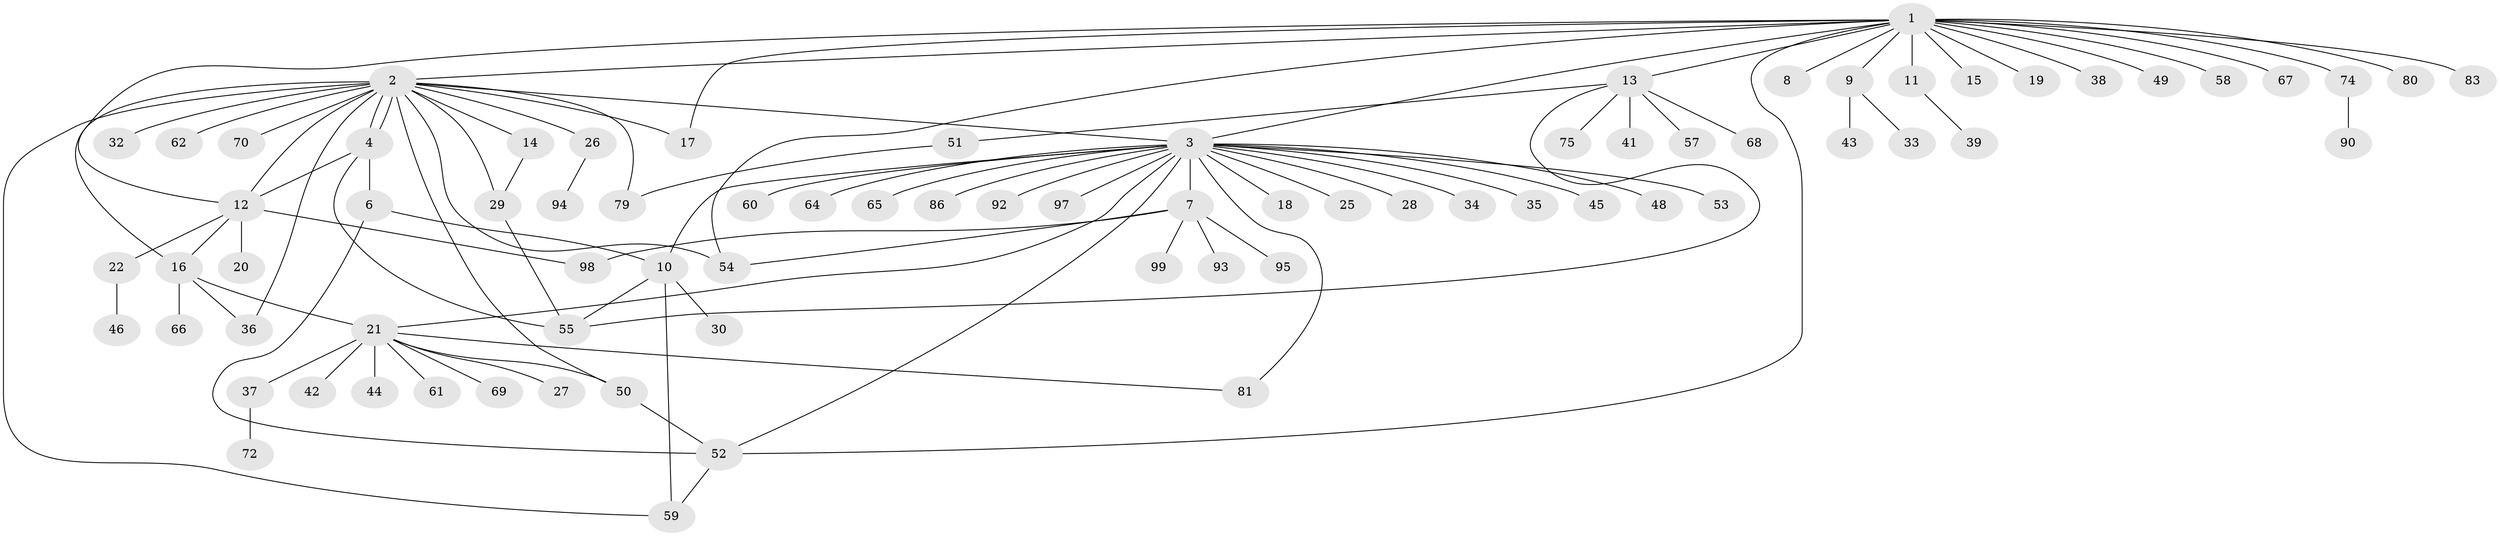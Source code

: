 // original degree distribution, {19: 0.01, 18: 0.01, 9: 0.02, 6: 0.02, 14: 0.01, 3: 0.13, 1: 0.55, 5: 0.02, 8: 0.01, 2: 0.2, 11: 0.01, 4: 0.01}
// Generated by graph-tools (version 1.1) at 2025/11/02/21/25 10:11:08]
// undirected, 78 vertices, 101 edges
graph export_dot {
graph [start="1"]
  node [color=gray90,style=filled];
  1 [super="+40"];
  2 [super="+76"];
  3 [super="+5"];
  4 [super="+88"];
  6 [super="+82"];
  7 [super="+77"];
  8;
  9;
  10 [super="+31"];
  11 [super="+73"];
  12 [super="+96"];
  13 [super="+47"];
  14 [super="+24"];
  15;
  16 [super="+23"];
  17;
  18;
  19;
  20;
  21 [super="+91"];
  22;
  25;
  26 [super="+85"];
  27;
  28;
  29 [super="+84"];
  30;
  32;
  33 [super="+63"];
  34;
  35;
  36;
  37 [super="+78"];
  38;
  39;
  41 [super="+56"];
  42;
  43;
  44;
  45;
  46;
  48;
  49;
  50;
  51;
  52 [super="+89"];
  53;
  54;
  55 [super="+71"];
  57;
  58;
  59;
  60;
  61;
  62;
  64;
  65;
  66;
  67;
  68;
  69;
  70;
  72;
  74;
  75;
  79;
  80;
  81;
  83;
  86 [super="+87"];
  90;
  92;
  93;
  94;
  95 [super="+100"];
  97;
  98;
  99;
  1 -- 2;
  1 -- 8;
  1 -- 9;
  1 -- 11;
  1 -- 12;
  1 -- 13;
  1 -- 15;
  1 -- 19;
  1 -- 38;
  1 -- 49;
  1 -- 52;
  1 -- 54;
  1 -- 58;
  1 -- 67;
  1 -- 74;
  1 -- 80;
  1 -- 83;
  1 -- 3;
  1 -- 17;
  2 -- 3;
  2 -- 4;
  2 -- 4;
  2 -- 12;
  2 -- 14;
  2 -- 17;
  2 -- 26;
  2 -- 29;
  2 -- 32;
  2 -- 36;
  2 -- 50;
  2 -- 54;
  2 -- 59;
  2 -- 62;
  2 -- 70;
  2 -- 79;
  2 -- 16;
  3 -- 7;
  3 -- 25;
  3 -- 45;
  3 -- 48;
  3 -- 52;
  3 -- 65;
  3 -- 97;
  3 -- 64;
  3 -- 34;
  3 -- 35;
  3 -- 10;
  3 -- 28;
  3 -- 92;
  3 -- 81;
  3 -- 18;
  3 -- 21;
  3 -- 53;
  3 -- 86;
  3 -- 60;
  4 -- 6;
  4 -- 12;
  4 -- 55;
  6 -- 10;
  6 -- 52;
  7 -- 54;
  7 -- 93;
  7 -- 95;
  7 -- 99;
  7 -- 98;
  9 -- 33;
  9 -- 43;
  10 -- 30;
  10 -- 59;
  10 -- 55;
  11 -- 39;
  12 -- 16;
  12 -- 20;
  12 -- 22;
  12 -- 98;
  13 -- 41;
  13 -- 51;
  13 -- 57;
  13 -- 68;
  13 -- 75;
  13 -- 55;
  14 -- 29;
  16 -- 66;
  16 -- 36;
  16 -- 21;
  21 -- 27;
  21 -- 37;
  21 -- 42;
  21 -- 44;
  21 -- 50;
  21 -- 61;
  21 -- 69;
  21 -- 81;
  22 -- 46;
  26 -- 94;
  29 -- 55;
  37 -- 72;
  50 -- 52;
  51 -- 79;
  52 -- 59;
  74 -- 90;
}
